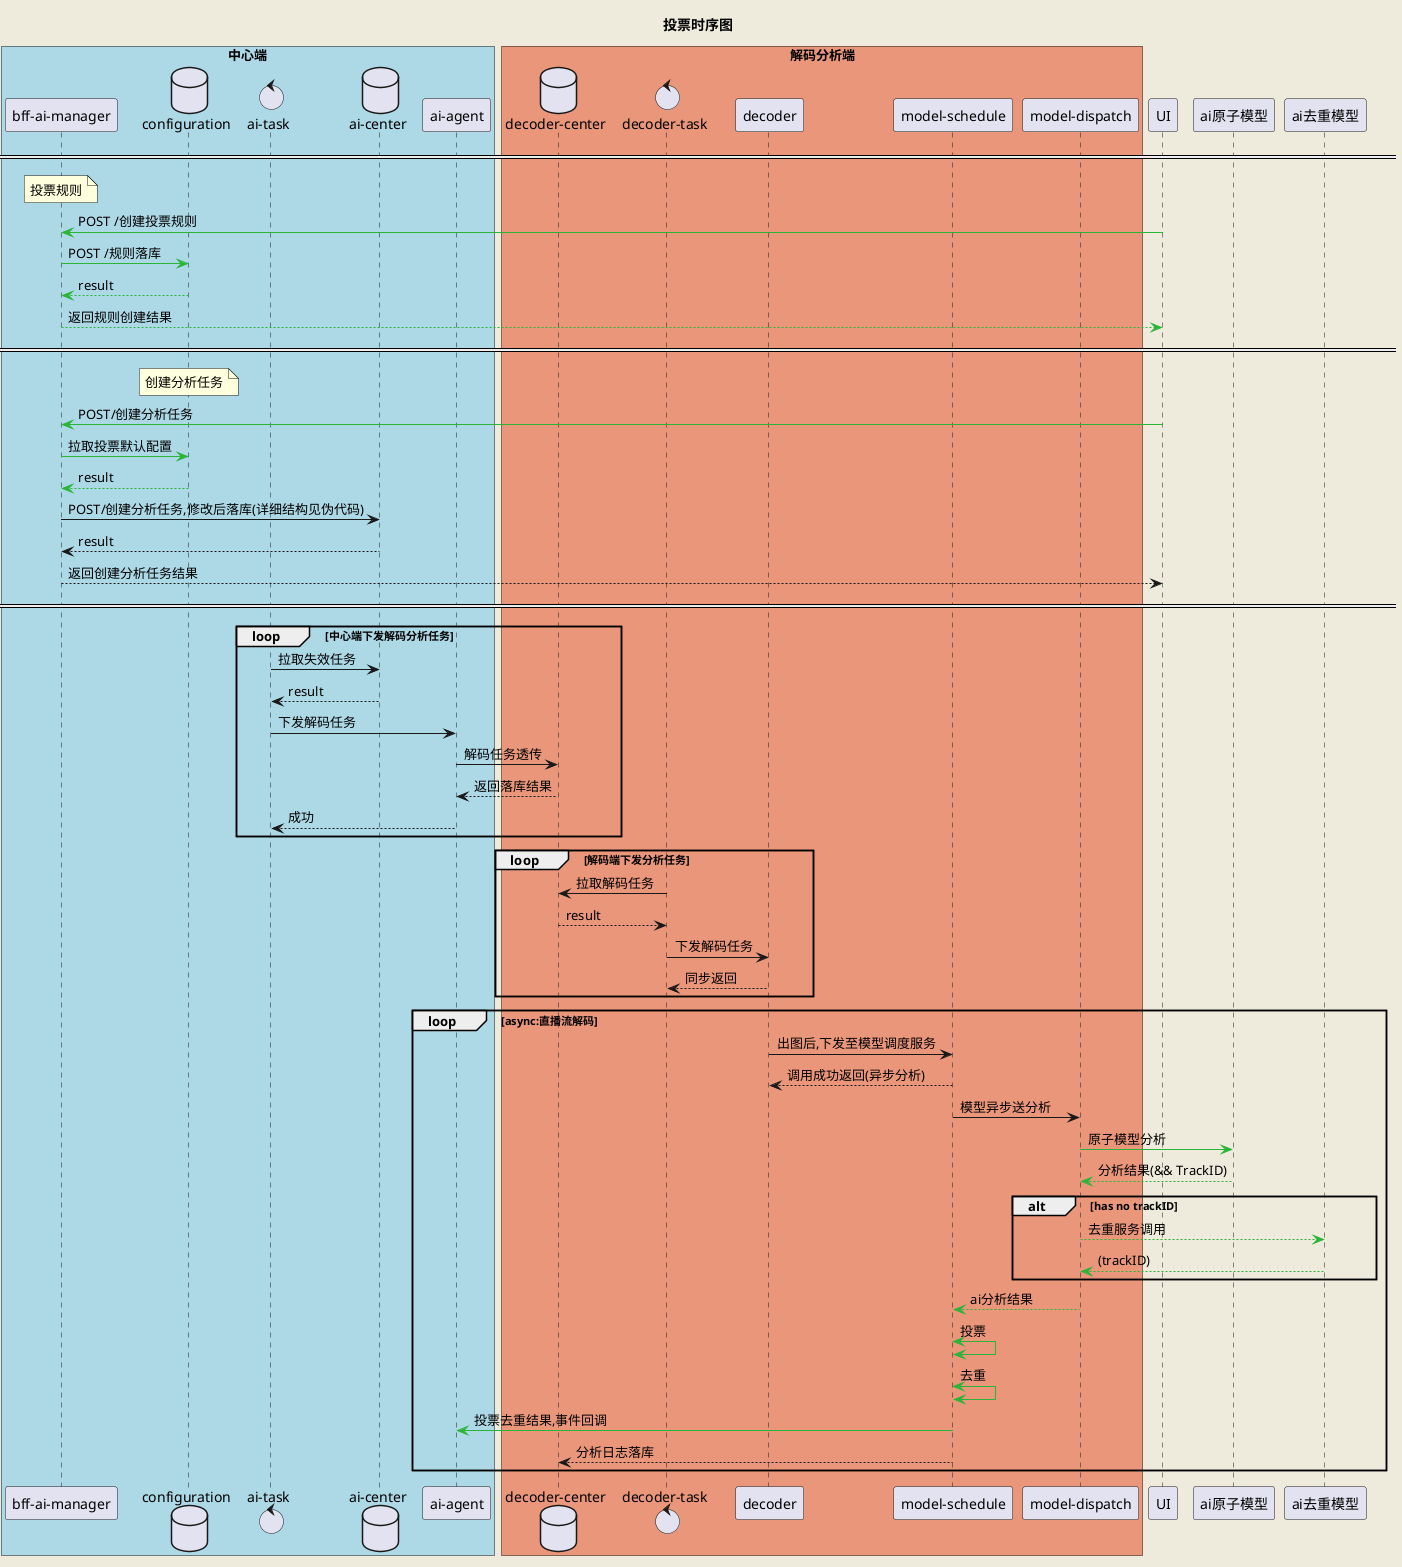 @startuml
skinparam backgroundColor #EEEBDC

title 投票时序图
'actor UI #LightRed
box "中心端" #LightBlue
	participant "bff-ai-manager" as mag
	database configuration
    control "ai-task" as ai_task
	database "ai-center" as center
	participant "ai-agent" as agent
end box
box "解码分析端" #DarkSalmon
	database "decoder-center" as decoder_center
	control "decoder-task" as task
	participant "decoder"
	participant "model-schedule" as schedule
	participant "model-dispatch" as dispatch
end box
    ====
    note over mag:投票规则
    UI -[#2ab538]> mag: POST /创建投票规则
    mag -[#2ab538]> configuration: POST /规则落库
    return result
    mag -[#2ab538]-> UI: 返回规则创建结果
    ====
    note over configuration: 创建分析任务
    UI -[#2ab538]> mag :POST/创建分析任务
    mag -[#2ab538]> configuration :拉取投票默认配置
    return result
    mag -> center :POST/创建分析任务,修改后落库(详细结构见伪代码)
    return  result
    mag --> UI:返回创建分析任务结果
    ====
loop 中心端下发解码分析任务
    ai_task -> center: 拉取失效任务
    return result

    ai_task -> agent:下发解码任务
    agent -> decoder_center:解码任务透传
    return 返回落库结果
    ai_task <-- agent:成功

end
loop 解码端下发分析任务
    task -> decoder_center: 拉取解码任务
    return result

    task -> decoder:下发解码任务
    return 同步返回
end

loop async:直播流解码
    decoder -> schedule: 出图后,下发至模型调度服务
    return 调用成功返回(异步分析)

    schedule -> dispatch: 模型异步送分析
    dispatch -[#2ab538]> ai原子模型 : 原子模型分析
    return 分析结果(&& TrackID)
    alt has no trackID
        dispatch -[#2ab538]-> ai去重模型 :去重服务调用
        return (trackID)
    end group
    dispatch -[#2ab538]-> schedule: ai分析结果

    schedule <-[#2ab538]> schedule:投票
    schedule <-[#2ab538]> schedule:去重
    schedule -[#2ab538]> agent:投票去重结果,事件回调
    schedule --> decoder_center:分析日志落库

end

@enduml